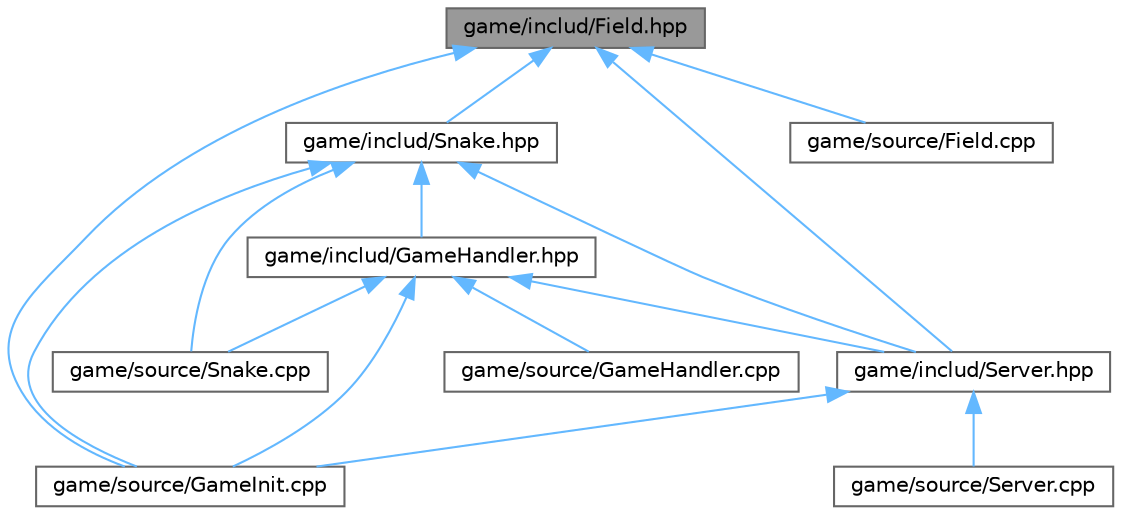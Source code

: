 digraph "game/includ/Field.hpp"
{
 // LATEX_PDF_SIZE
  bgcolor="transparent";
  edge [fontname=Helvetica,fontsize=10,labelfontname=Helvetica,labelfontsize=10];
  node [fontname=Helvetica,fontsize=10,shape=box,height=0.2,width=0.4];
  Node1 [id="Node000001",label="game/includ/Field.hpp",height=0.2,width=0.4,color="gray40", fillcolor="grey60", style="filled", fontcolor="black",tooltip=" "];
  Node1 -> Node2 [id="edge1_Node000001_Node000002",dir="back",color="steelblue1",style="solid",tooltip=" "];
  Node2 [id="Node000002",label="game/includ/Server.hpp",height=0.2,width=0.4,color="grey40", fillcolor="white", style="filled",URL="$_server_8hpp.html",tooltip=" "];
  Node2 -> Node3 [id="edge2_Node000002_Node000003",dir="back",color="steelblue1",style="solid",tooltip=" "];
  Node3 [id="Node000003",label="game/source/GameInit.cpp",height=0.2,width=0.4,color="grey40", fillcolor="white", style="filled",URL="$_game_init_8cpp.html",tooltip=" "];
  Node2 -> Node4 [id="edge3_Node000002_Node000004",dir="back",color="steelblue1",style="solid",tooltip=" "];
  Node4 [id="Node000004",label="game/source/Server.cpp",height=0.2,width=0.4,color="grey40", fillcolor="white", style="filled",URL="$_server_8cpp.html",tooltip=" "];
  Node1 -> Node5 [id="edge4_Node000001_Node000005",dir="back",color="steelblue1",style="solid",tooltip=" "];
  Node5 [id="Node000005",label="game/includ/Snake.hpp",height=0.2,width=0.4,color="grey40", fillcolor="white", style="filled",URL="$_snake_8hpp.html",tooltip=" "];
  Node5 -> Node6 [id="edge5_Node000005_Node000006",dir="back",color="steelblue1",style="solid",tooltip=" "];
  Node6 [id="Node000006",label="game/includ/GameHandler.hpp",height=0.2,width=0.4,color="grey40", fillcolor="white", style="filled",URL="$_game_handler_8hpp.html",tooltip=" "];
  Node6 -> Node2 [id="edge6_Node000006_Node000002",dir="back",color="steelblue1",style="solid",tooltip=" "];
  Node6 -> Node7 [id="edge7_Node000006_Node000007",dir="back",color="steelblue1",style="solid",tooltip=" "];
  Node7 [id="Node000007",label="game/source/GameHandler.cpp",height=0.2,width=0.4,color="grey40", fillcolor="white", style="filled",URL="$_game_handler_8cpp.html",tooltip=" "];
  Node6 -> Node3 [id="edge8_Node000006_Node000003",dir="back",color="steelblue1",style="solid",tooltip=" "];
  Node6 -> Node8 [id="edge9_Node000006_Node000008",dir="back",color="steelblue1",style="solid",tooltip=" "];
  Node8 [id="Node000008",label="game/source/Snake.cpp",height=0.2,width=0.4,color="grey40", fillcolor="white", style="filled",URL="$_snake_8cpp.html",tooltip=" "];
  Node5 -> Node2 [id="edge10_Node000005_Node000002",dir="back",color="steelblue1",style="solid",tooltip=" "];
  Node5 -> Node3 [id="edge11_Node000005_Node000003",dir="back",color="steelblue1",style="solid",tooltip=" "];
  Node5 -> Node8 [id="edge12_Node000005_Node000008",dir="back",color="steelblue1",style="solid",tooltip=" "];
  Node1 -> Node9 [id="edge13_Node000001_Node000009",dir="back",color="steelblue1",style="solid",tooltip=" "];
  Node9 [id="Node000009",label="game/source/Field.cpp",height=0.2,width=0.4,color="grey40", fillcolor="white", style="filled",URL="$_field_8cpp.html",tooltip=" "];
  Node1 -> Node3 [id="edge14_Node000001_Node000003",dir="back",color="steelblue1",style="solid",tooltip=" "];
}
